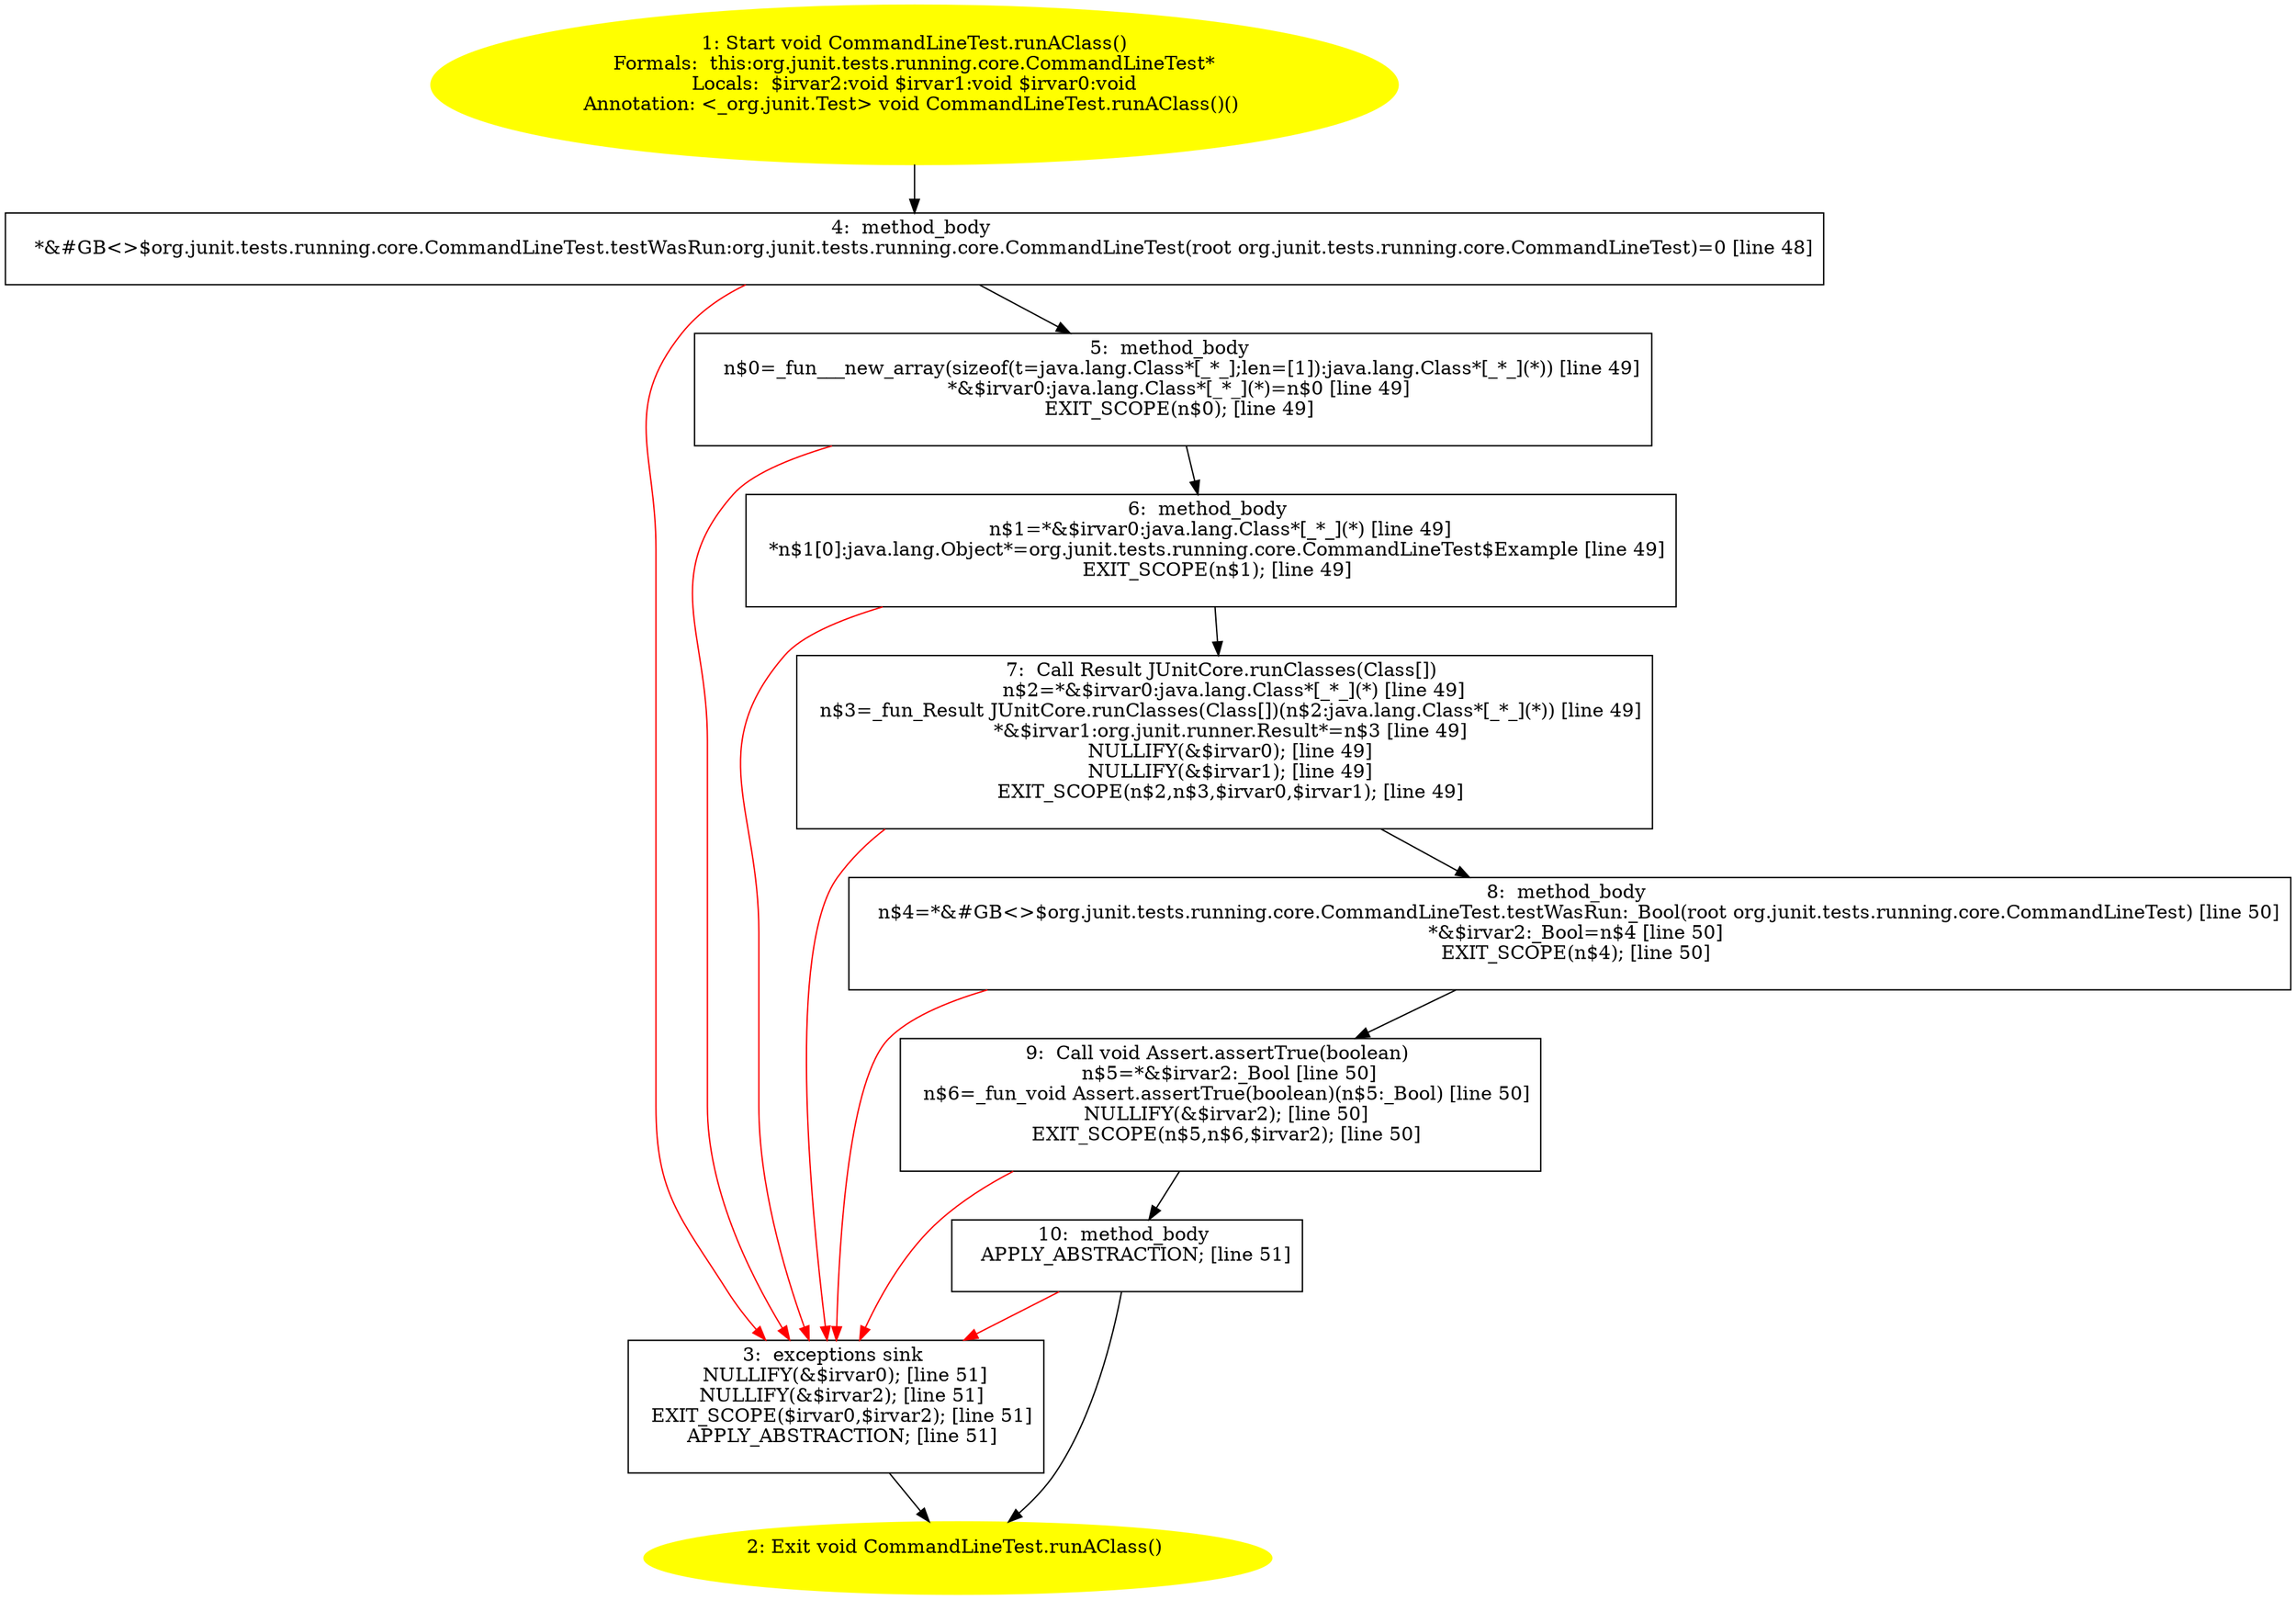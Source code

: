 /* @generated */
digraph cfg {
"org.junit.tests.running.core.CommandLineTest.runAClass():void.3b772e4c5e41f60da26725aea394eea7_1" [label="1: Start void CommandLineTest.runAClass()\nFormals:  this:org.junit.tests.running.core.CommandLineTest*\nLocals:  $irvar2:void $irvar1:void $irvar0:void\nAnnotation: <_org.junit.Test> void CommandLineTest.runAClass()() \n  " color=yellow style=filled]
	

	 "org.junit.tests.running.core.CommandLineTest.runAClass():void.3b772e4c5e41f60da26725aea394eea7_1" -> "org.junit.tests.running.core.CommandLineTest.runAClass():void.3b772e4c5e41f60da26725aea394eea7_4" ;
"org.junit.tests.running.core.CommandLineTest.runAClass():void.3b772e4c5e41f60da26725aea394eea7_2" [label="2: Exit void CommandLineTest.runAClass() \n  " color=yellow style=filled]
	

"org.junit.tests.running.core.CommandLineTest.runAClass():void.3b772e4c5e41f60da26725aea394eea7_3" [label="3:  exceptions sink \n   NULLIFY(&$irvar0); [line 51]\n  NULLIFY(&$irvar2); [line 51]\n  EXIT_SCOPE($irvar0,$irvar2); [line 51]\n  APPLY_ABSTRACTION; [line 51]\n " shape="box"]
	

	 "org.junit.tests.running.core.CommandLineTest.runAClass():void.3b772e4c5e41f60da26725aea394eea7_3" -> "org.junit.tests.running.core.CommandLineTest.runAClass():void.3b772e4c5e41f60da26725aea394eea7_2" ;
"org.junit.tests.running.core.CommandLineTest.runAClass():void.3b772e4c5e41f60da26725aea394eea7_4" [label="4:  method_body \n   *&#GB<>$org.junit.tests.running.core.CommandLineTest.testWasRun:org.junit.tests.running.core.CommandLineTest(root org.junit.tests.running.core.CommandLineTest)=0 [line 48]\n " shape="box"]
	

	 "org.junit.tests.running.core.CommandLineTest.runAClass():void.3b772e4c5e41f60da26725aea394eea7_4" -> "org.junit.tests.running.core.CommandLineTest.runAClass():void.3b772e4c5e41f60da26725aea394eea7_5" ;
	 "org.junit.tests.running.core.CommandLineTest.runAClass():void.3b772e4c5e41f60da26725aea394eea7_4" -> "org.junit.tests.running.core.CommandLineTest.runAClass():void.3b772e4c5e41f60da26725aea394eea7_3" [color="red" ];
"org.junit.tests.running.core.CommandLineTest.runAClass():void.3b772e4c5e41f60da26725aea394eea7_5" [label="5:  method_body \n   n$0=_fun___new_array(sizeof(t=java.lang.Class*[_*_];len=[1]):java.lang.Class*[_*_](*)) [line 49]\n  *&$irvar0:java.lang.Class*[_*_](*)=n$0 [line 49]\n  EXIT_SCOPE(n$0); [line 49]\n " shape="box"]
	

	 "org.junit.tests.running.core.CommandLineTest.runAClass():void.3b772e4c5e41f60da26725aea394eea7_5" -> "org.junit.tests.running.core.CommandLineTest.runAClass():void.3b772e4c5e41f60da26725aea394eea7_6" ;
	 "org.junit.tests.running.core.CommandLineTest.runAClass():void.3b772e4c5e41f60da26725aea394eea7_5" -> "org.junit.tests.running.core.CommandLineTest.runAClass():void.3b772e4c5e41f60da26725aea394eea7_3" [color="red" ];
"org.junit.tests.running.core.CommandLineTest.runAClass():void.3b772e4c5e41f60da26725aea394eea7_6" [label="6:  method_body \n   n$1=*&$irvar0:java.lang.Class*[_*_](*) [line 49]\n  *n$1[0]:java.lang.Object*=org.junit.tests.running.core.CommandLineTest$Example [line 49]\n  EXIT_SCOPE(n$1); [line 49]\n " shape="box"]
	

	 "org.junit.tests.running.core.CommandLineTest.runAClass():void.3b772e4c5e41f60da26725aea394eea7_6" -> "org.junit.tests.running.core.CommandLineTest.runAClass():void.3b772e4c5e41f60da26725aea394eea7_7" ;
	 "org.junit.tests.running.core.CommandLineTest.runAClass():void.3b772e4c5e41f60da26725aea394eea7_6" -> "org.junit.tests.running.core.CommandLineTest.runAClass():void.3b772e4c5e41f60da26725aea394eea7_3" [color="red" ];
"org.junit.tests.running.core.CommandLineTest.runAClass():void.3b772e4c5e41f60da26725aea394eea7_7" [label="7:  Call Result JUnitCore.runClasses(Class[]) \n   n$2=*&$irvar0:java.lang.Class*[_*_](*) [line 49]\n  n$3=_fun_Result JUnitCore.runClasses(Class[])(n$2:java.lang.Class*[_*_](*)) [line 49]\n  *&$irvar1:org.junit.runner.Result*=n$3 [line 49]\n  NULLIFY(&$irvar0); [line 49]\n  NULLIFY(&$irvar1); [line 49]\n  EXIT_SCOPE(n$2,n$3,$irvar0,$irvar1); [line 49]\n " shape="box"]
	

	 "org.junit.tests.running.core.CommandLineTest.runAClass():void.3b772e4c5e41f60da26725aea394eea7_7" -> "org.junit.tests.running.core.CommandLineTest.runAClass():void.3b772e4c5e41f60da26725aea394eea7_8" ;
	 "org.junit.tests.running.core.CommandLineTest.runAClass():void.3b772e4c5e41f60da26725aea394eea7_7" -> "org.junit.tests.running.core.CommandLineTest.runAClass():void.3b772e4c5e41f60da26725aea394eea7_3" [color="red" ];
"org.junit.tests.running.core.CommandLineTest.runAClass():void.3b772e4c5e41f60da26725aea394eea7_8" [label="8:  method_body \n   n$4=*&#GB<>$org.junit.tests.running.core.CommandLineTest.testWasRun:_Bool(root org.junit.tests.running.core.CommandLineTest) [line 50]\n  *&$irvar2:_Bool=n$4 [line 50]\n  EXIT_SCOPE(n$4); [line 50]\n " shape="box"]
	

	 "org.junit.tests.running.core.CommandLineTest.runAClass():void.3b772e4c5e41f60da26725aea394eea7_8" -> "org.junit.tests.running.core.CommandLineTest.runAClass():void.3b772e4c5e41f60da26725aea394eea7_9" ;
	 "org.junit.tests.running.core.CommandLineTest.runAClass():void.3b772e4c5e41f60da26725aea394eea7_8" -> "org.junit.tests.running.core.CommandLineTest.runAClass():void.3b772e4c5e41f60da26725aea394eea7_3" [color="red" ];
"org.junit.tests.running.core.CommandLineTest.runAClass():void.3b772e4c5e41f60da26725aea394eea7_9" [label="9:  Call void Assert.assertTrue(boolean) \n   n$5=*&$irvar2:_Bool [line 50]\n  n$6=_fun_void Assert.assertTrue(boolean)(n$5:_Bool) [line 50]\n  NULLIFY(&$irvar2); [line 50]\n  EXIT_SCOPE(n$5,n$6,$irvar2); [line 50]\n " shape="box"]
	

	 "org.junit.tests.running.core.CommandLineTest.runAClass():void.3b772e4c5e41f60da26725aea394eea7_9" -> "org.junit.tests.running.core.CommandLineTest.runAClass():void.3b772e4c5e41f60da26725aea394eea7_10" ;
	 "org.junit.tests.running.core.CommandLineTest.runAClass():void.3b772e4c5e41f60da26725aea394eea7_9" -> "org.junit.tests.running.core.CommandLineTest.runAClass():void.3b772e4c5e41f60da26725aea394eea7_3" [color="red" ];
"org.junit.tests.running.core.CommandLineTest.runAClass():void.3b772e4c5e41f60da26725aea394eea7_10" [label="10:  method_body \n   APPLY_ABSTRACTION; [line 51]\n " shape="box"]
	

	 "org.junit.tests.running.core.CommandLineTest.runAClass():void.3b772e4c5e41f60da26725aea394eea7_10" -> "org.junit.tests.running.core.CommandLineTest.runAClass():void.3b772e4c5e41f60da26725aea394eea7_2" ;
	 "org.junit.tests.running.core.CommandLineTest.runAClass():void.3b772e4c5e41f60da26725aea394eea7_10" -> "org.junit.tests.running.core.CommandLineTest.runAClass():void.3b772e4c5e41f60da26725aea394eea7_3" [color="red" ];
}
